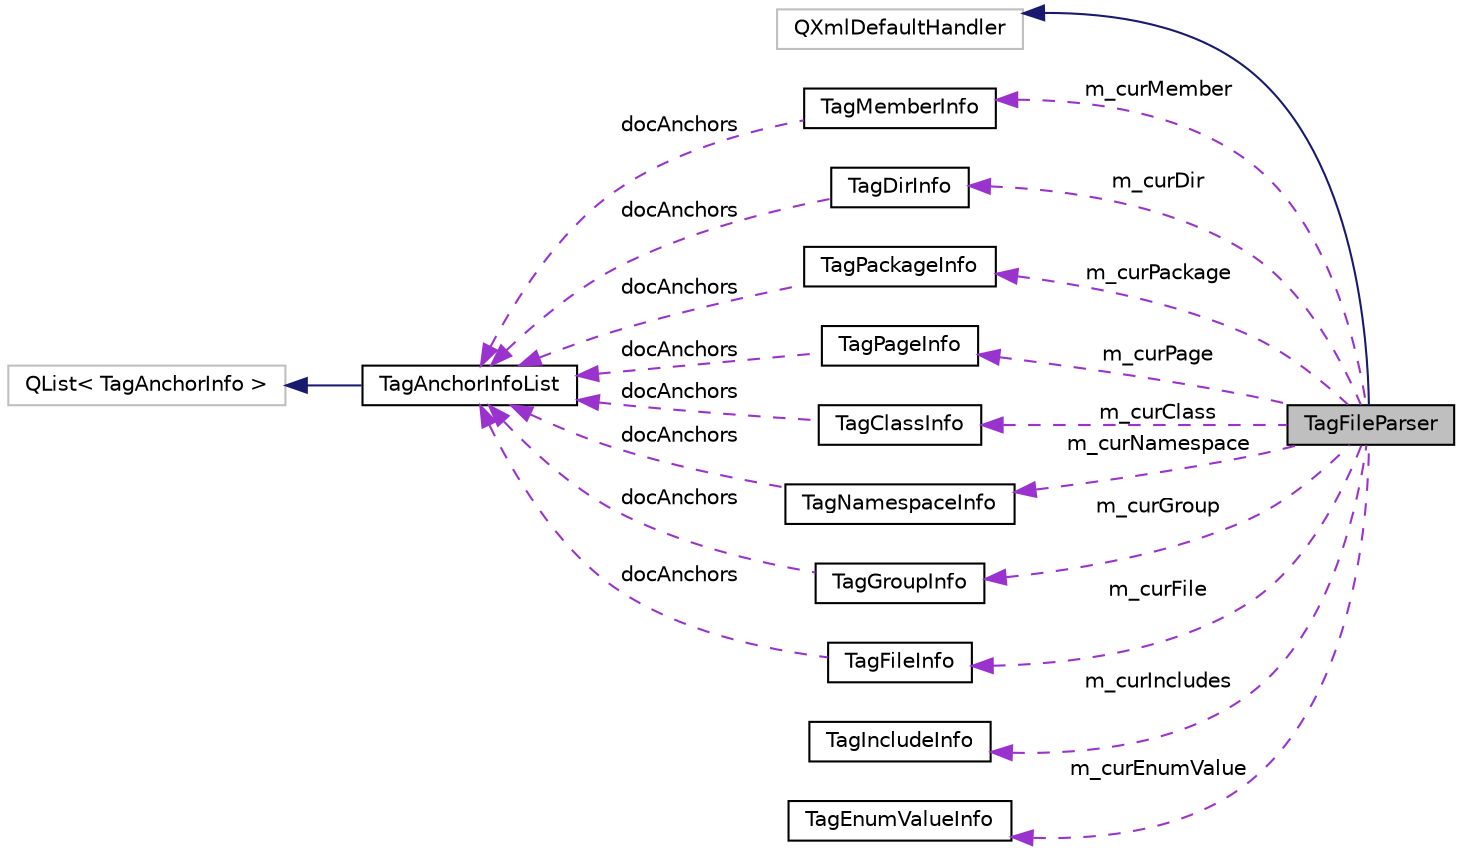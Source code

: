digraph "TagFileParser"
{
 // INTERACTIVE_SVG=YES
  edge [fontname="Helvetica",fontsize="10",labelfontname="Helvetica",labelfontsize="10"];
  node [fontname="Helvetica",fontsize="10",shape=record];
  rankdir="LR";
  Node2 [label="TagFileParser",height=0.2,width=0.4,color="black", fillcolor="grey75", style="filled", fontcolor="black"];
  Node3 -> Node2 [dir="back",color="midnightblue",fontsize="10",style="solid",fontname="Helvetica"];
  Node3 [label="QXmlDefaultHandler",height=0.2,width=0.4,color="grey75", fillcolor="white", style="filled"];
  Node4 -> Node2 [dir="back",color="darkorchid3",fontsize="10",style="dashed",label=" m_curMember" ,fontname="Helvetica"];
  Node4 [label="TagMemberInfo",height=0.2,width=0.4,color="black", fillcolor="white", style="filled",URL="$d3/ddb/class_tag_member_info.html",tooltip="Container for member specific info that can be read from a tagfile. "];
  Node5 -> Node4 [dir="back",color="darkorchid3",fontsize="10",style="dashed",label=" docAnchors" ,fontname="Helvetica"];
  Node5 [label="TagAnchorInfoList",height=0.2,width=0.4,color="black", fillcolor="white", style="filled",URL="$dc/d84/class_tag_anchor_info_list.html",tooltip="List of TagAnchorInfo objects. "];
  Node6 -> Node5 [dir="back",color="midnightblue",fontsize="10",style="solid",fontname="Helvetica"];
  Node6 [label="QList\< TagAnchorInfo \>",height=0.2,width=0.4,color="grey75", fillcolor="white", style="filled"];
  Node7 -> Node2 [dir="back",color="darkorchid3",fontsize="10",style="dashed",label=" m_curDir" ,fontname="Helvetica"];
  Node7 [label="TagDirInfo",height=0.2,width=0.4,color="black", fillcolor="white", style="filled",URL="$d8/d0d/class_tag_dir_info.html",tooltip="Container for directory specific info that can be read from a tagfile. "];
  Node5 -> Node7 [dir="back",color="darkorchid3",fontsize="10",style="dashed",label=" docAnchors" ,fontname="Helvetica"];
  Node8 -> Node2 [dir="back",color="darkorchid3",fontsize="10",style="dashed",label=" m_curIncludes" ,fontname="Helvetica"];
  Node8 [label="TagIncludeInfo",height=0.2,width=0.4,color="black", fillcolor="white", style="filled",URL="$d1/db6/class_tag_include_info.html",tooltip="Container for include info that can be read from a tagfile. "];
  Node9 -> Node2 [dir="back",color="darkorchid3",fontsize="10",style="dashed",label=" m_curPackage" ,fontname="Helvetica"];
  Node9 [label="TagPackageInfo",height=0.2,width=0.4,color="black", fillcolor="white", style="filled",URL="$d3/d48/class_tag_package_info.html",tooltip="Container for package specific info that can be read from a tagfile. "];
  Node5 -> Node9 [dir="back",color="darkorchid3",fontsize="10",style="dashed",label=" docAnchors" ,fontname="Helvetica"];
  Node10 -> Node2 [dir="back",color="darkorchid3",fontsize="10",style="dashed",label=" m_curPage" ,fontname="Helvetica"];
  Node10 [label="TagPageInfo",height=0.2,width=0.4,color="black", fillcolor="white", style="filled",URL="$d7/d5c/class_tag_page_info.html",tooltip="Container for page specific info that can be read from a tagfile. "];
  Node5 -> Node10 [dir="back",color="darkorchid3",fontsize="10",style="dashed",label=" docAnchors" ,fontname="Helvetica"];
  Node11 -> Node2 [dir="back",color="darkorchid3",fontsize="10",style="dashed",label=" m_curClass" ,fontname="Helvetica"];
  Node11 [label="TagClassInfo",height=0.2,width=0.4,color="black", fillcolor="white", style="filled",URL="$d3/d0c/class_tag_class_info.html",tooltip="Container for class specific info that can be read from a tagfile. "];
  Node5 -> Node11 [dir="back",color="darkorchid3",fontsize="10",style="dashed",label=" docAnchors" ,fontname="Helvetica"];
  Node12 -> Node2 [dir="back",color="darkorchid3",fontsize="10",style="dashed",label=" m_curNamespace" ,fontname="Helvetica"];
  Node12 [label="TagNamespaceInfo",height=0.2,width=0.4,color="black", fillcolor="white", style="filled",URL="$d5/dad/class_tag_namespace_info.html",tooltip="Container for namespace specific info that can be read from a tagfile. "];
  Node5 -> Node12 [dir="back",color="darkorchid3",fontsize="10",style="dashed",label=" docAnchors" ,fontname="Helvetica"];
  Node13 -> Node2 [dir="back",color="darkorchid3",fontsize="10",style="dashed",label=" m_curEnumValue" ,fontname="Helvetica"];
  Node13 [label="TagEnumValueInfo",height=0.2,width=0.4,color="black", fillcolor="white", style="filled",URL="$dc/dd2/class_tag_enum_value_info.html",tooltip="Container for enum values that are scoped within an enum. "];
  Node14 -> Node2 [dir="back",color="darkorchid3",fontsize="10",style="dashed",label=" m_curGroup" ,fontname="Helvetica"];
  Node14 [label="TagGroupInfo",height=0.2,width=0.4,color="black", fillcolor="white", style="filled",URL="$d6/d52/class_tag_group_info.html",tooltip="Container for group specific info that can be read from a tagfile. "];
  Node5 -> Node14 [dir="back",color="darkorchid3",fontsize="10",style="dashed",label=" docAnchors" ,fontname="Helvetica"];
  Node15 -> Node2 [dir="back",color="darkorchid3",fontsize="10",style="dashed",label=" m_curFile" ,fontname="Helvetica"];
  Node15 [label="TagFileInfo",height=0.2,width=0.4,color="black", fillcolor="white", style="filled",URL="$dc/dc1/class_tag_file_info.html",tooltip="Container for file specific info that can be read from a tagfile. "];
  Node5 -> Node15 [dir="back",color="darkorchid3",fontsize="10",style="dashed",label=" docAnchors" ,fontname="Helvetica"];
}
